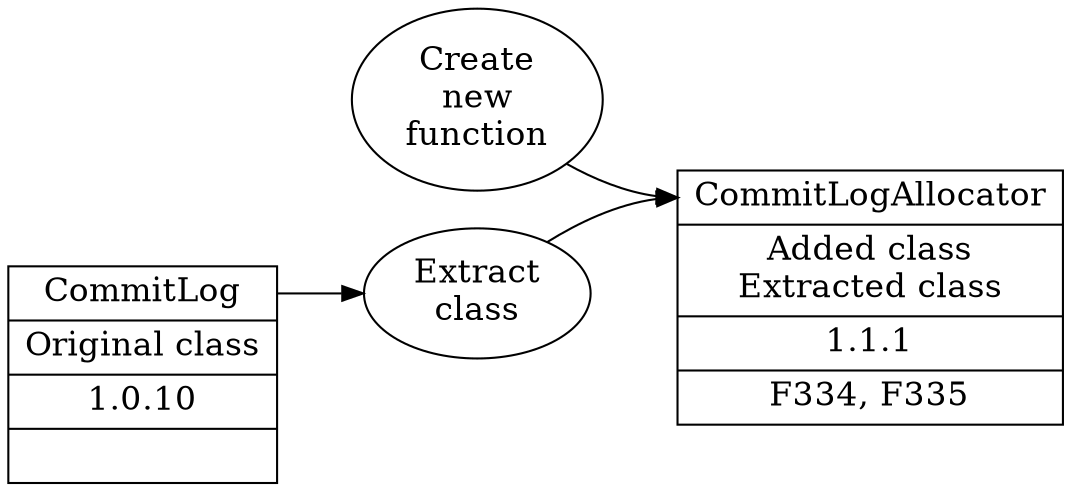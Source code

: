 digraph g { graph [ rankdir = "LR"];
node [ fontsize = "16" shape = "record" ];
edge [];
"node0" [
label = "Create
new
function"shape = "oval"
color = "black"
];"node1" [
label = "<f0> CommitLogAllocator | <f1> Added class\nExtracted class | <f2> 1.1.1 | <f3> F334, F335"
shape = "record"
color = "black"
];
"node2" [
label = "<f0> CommitLog | <f1> Original class | <f2> 1.0.10 | <f3> "
shape = "record"
color = "black"
];
"node3" [
label = "Extract
class"shape = "oval"
color = "black"
];"node0":f0 -> "node1":f0
[
id = 0
];
"node2":f0 -> "node3":f0
[
id = 1
];
"node3":f0 -> "node1":f0
[
id = 2
];

}
